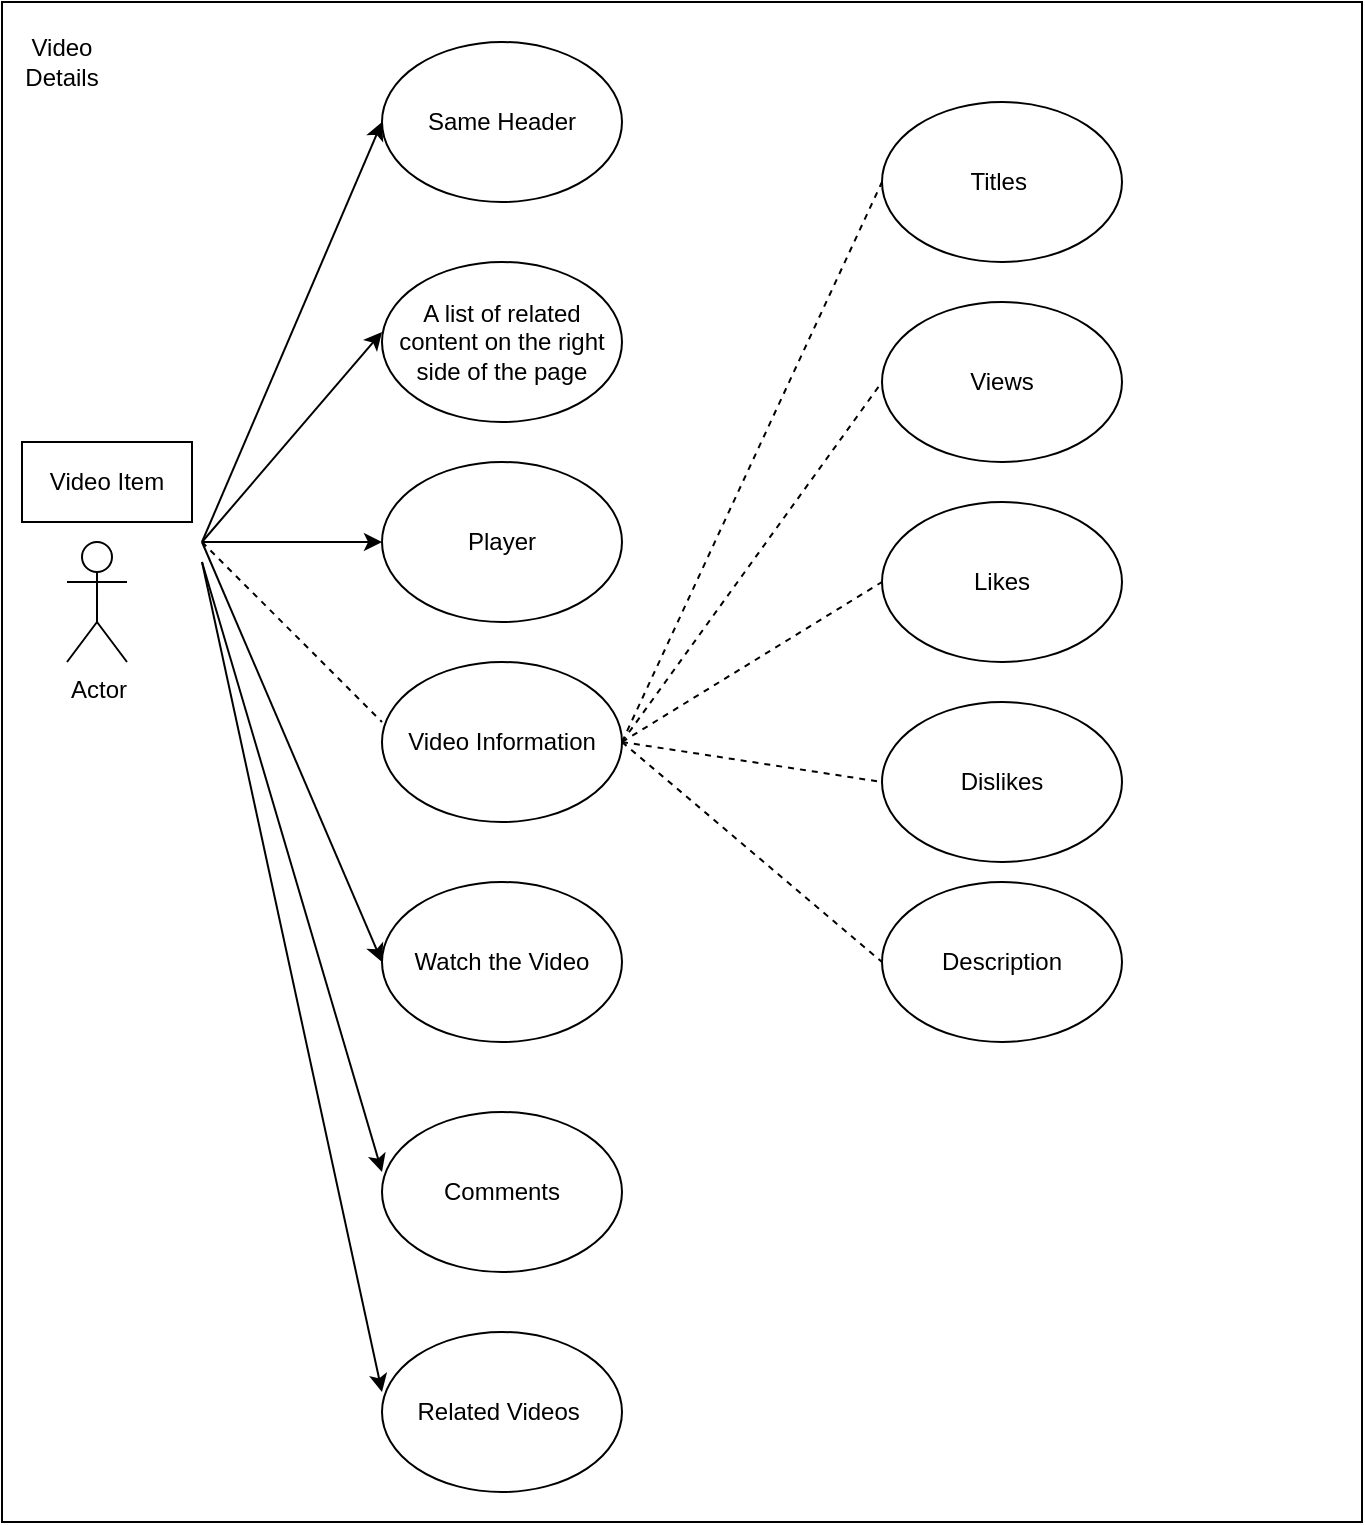 <mxfile version="13.5.7" type="github">
  <diagram id="XvZLFA-KXbg1hIquNyjK" name="Page-1">
    <mxGraphModel dx="946" dy="556" grid="1" gridSize="10" guides="1" tooltips="1" connect="1" arrows="1" fold="1" page="1" pageScale="1" pageWidth="827" pageHeight="1169" math="0" shadow="0">
      <root>
        <mxCell id="0" />
        <mxCell id="1" parent="0" />
        <mxCell id="GZDgc1eLNB112_vQ-_qH-18" value="" style="rounded=0;whiteSpace=wrap;html=1;" parent="1" vertex="1">
          <mxGeometry x="280" y="30" width="680" height="760" as="geometry" />
        </mxCell>
        <mxCell id="agJqI3_dGWG6YFOcP7a3-2" value="Video Information" style="ellipse;whiteSpace=wrap;html=1;" parent="1" vertex="1">
          <mxGeometry x="470" y="360" width="120" height="80" as="geometry" />
        </mxCell>
        <mxCell id="agJqI3_dGWG6YFOcP7a3-3" value="Player" style="ellipse;whiteSpace=wrap;html=1;" parent="1" vertex="1">
          <mxGeometry x="470" y="260" width="120" height="80" as="geometry" />
        </mxCell>
        <mxCell id="agJqI3_dGWG6YFOcP7a3-4" value="A list of related content on the right side of the page" style="ellipse;whiteSpace=wrap;html=1;" parent="1" vertex="1">
          <mxGeometry x="470" y="160" width="120" height="80" as="geometry" />
        </mxCell>
        <mxCell id="agJqI3_dGWG6YFOcP7a3-5" value="Same Header" style="ellipse;whiteSpace=wrap;html=1;" parent="1" vertex="1">
          <mxGeometry x="470" y="50" width="120" height="80" as="geometry" />
        </mxCell>
        <mxCell id="agJqI3_dGWG6YFOcP7a3-6" value="Titles&amp;nbsp;" style="ellipse;whiteSpace=wrap;html=1;" parent="1" vertex="1">
          <mxGeometry x="720" y="80" width="120" height="80" as="geometry" />
        </mxCell>
        <mxCell id="agJqI3_dGWG6YFOcP7a3-7" value="Views" style="ellipse;whiteSpace=wrap;html=1;" parent="1" vertex="1">
          <mxGeometry x="720" y="180" width="120" height="80" as="geometry" />
        </mxCell>
        <mxCell id="agJqI3_dGWG6YFOcP7a3-8" value="Description" style="ellipse;whiteSpace=wrap;html=1;" parent="1" vertex="1">
          <mxGeometry x="720" y="470" width="120" height="80" as="geometry" />
        </mxCell>
        <mxCell id="agJqI3_dGWG6YFOcP7a3-9" value="Dislikes" style="ellipse;whiteSpace=wrap;html=1;" parent="1" vertex="1">
          <mxGeometry x="720" y="380" width="120" height="80" as="geometry" />
        </mxCell>
        <mxCell id="agJqI3_dGWG6YFOcP7a3-10" value="Likes" style="ellipse;whiteSpace=wrap;html=1;" parent="1" vertex="1">
          <mxGeometry x="720" y="280" width="120" height="80" as="geometry" />
        </mxCell>
        <mxCell id="agJqI3_dGWG6YFOcP7a3-17" value="Watch the Video" style="ellipse;whiteSpace=wrap;html=1;" parent="1" vertex="1">
          <mxGeometry x="470" y="470" width="120" height="80" as="geometry" />
        </mxCell>
        <mxCell id="agJqI3_dGWG6YFOcP7a3-18" value="Comments" style="ellipse;whiteSpace=wrap;html=1;" parent="1" vertex="1">
          <mxGeometry x="470" y="585" width="120" height="80" as="geometry" />
        </mxCell>
        <mxCell id="agJqI3_dGWG6YFOcP7a3-19" value="Related Videos&amp;nbsp;" style="ellipse;whiteSpace=wrap;html=1;" parent="1" vertex="1">
          <mxGeometry x="470" y="695" width="120" height="80" as="geometry" />
        </mxCell>
        <mxCell id="agJqI3_dGWG6YFOcP7a3-23" value="" style="endArrow=classic;html=1;exitX=1;exitY=0.5;exitDx=0;exitDy=0;" parent="1" edge="1">
          <mxGeometry width="50" height="50" relative="1" as="geometry">
            <mxPoint x="380" y="300" as="sourcePoint" />
            <mxPoint x="470" y="90" as="targetPoint" />
          </mxGeometry>
        </mxCell>
        <mxCell id="agJqI3_dGWG6YFOcP7a3-26" value="" style="endArrow=classic;html=1;exitX=1;exitY=0.5;exitDx=0;exitDy=0;" parent="1" edge="1">
          <mxGeometry width="50" height="50" relative="1" as="geometry">
            <mxPoint x="380" y="300" as="sourcePoint" />
            <mxPoint x="470" y="300" as="targetPoint" />
          </mxGeometry>
        </mxCell>
        <mxCell id="agJqI3_dGWG6YFOcP7a3-27" value="" style="endArrow=classic;html=1;" parent="1" edge="1">
          <mxGeometry width="50" height="50" relative="1" as="geometry">
            <mxPoint x="380" y="300" as="sourcePoint" />
            <mxPoint x="470" y="195" as="targetPoint" />
          </mxGeometry>
        </mxCell>
        <mxCell id="agJqI3_dGWG6YFOcP7a3-31" value="Actor" style="shape=umlActor;verticalLabelPosition=bottom;verticalAlign=top;html=1;outlineConnect=0;" parent="1" vertex="1">
          <mxGeometry x="312.5" y="300" width="30" height="60" as="geometry" />
        </mxCell>
        <mxCell id="agJqI3_dGWG6YFOcP7a3-32" value="Video Item" style="rounded=0;whiteSpace=wrap;html=1;" parent="1" vertex="1">
          <mxGeometry x="290" y="250" width="85" height="40" as="geometry" />
        </mxCell>
        <mxCell id="GZDgc1eLNB112_vQ-_qH-6" value="" style="endArrow=none;dashed=1;html=1;" parent="1" edge="1">
          <mxGeometry width="50" height="50" relative="1" as="geometry">
            <mxPoint x="590" y="400" as="sourcePoint" />
            <mxPoint x="720" y="120" as="targetPoint" />
          </mxGeometry>
        </mxCell>
        <mxCell id="GZDgc1eLNB112_vQ-_qH-7" value="" style="endArrow=none;dashed=1;html=1;" parent="1" edge="1">
          <mxGeometry width="50" height="50" relative="1" as="geometry">
            <mxPoint x="590" y="400" as="sourcePoint" />
            <mxPoint x="720" y="220" as="targetPoint" />
          </mxGeometry>
        </mxCell>
        <mxCell id="GZDgc1eLNB112_vQ-_qH-8" value="" style="endArrow=none;dashed=1;html=1;" parent="1" edge="1">
          <mxGeometry width="50" height="50" relative="1" as="geometry">
            <mxPoint x="590" y="400" as="sourcePoint" />
            <mxPoint x="720" y="320" as="targetPoint" />
          </mxGeometry>
        </mxCell>
        <mxCell id="GZDgc1eLNB112_vQ-_qH-9" value="" style="endArrow=none;dashed=1;html=1;" parent="1" edge="1">
          <mxGeometry width="50" height="50" relative="1" as="geometry">
            <mxPoint x="590" y="400" as="sourcePoint" />
            <mxPoint x="720" y="420" as="targetPoint" />
          </mxGeometry>
        </mxCell>
        <mxCell id="GZDgc1eLNB112_vQ-_qH-10" value="" style="endArrow=none;dashed=1;html=1;" parent="1" edge="1">
          <mxGeometry width="50" height="50" relative="1" as="geometry">
            <mxPoint x="590" y="400" as="sourcePoint" />
            <mxPoint x="720" y="510" as="targetPoint" />
          </mxGeometry>
        </mxCell>
        <mxCell id="GZDgc1eLNB112_vQ-_qH-11" value="" style="endArrow=classic;html=1;" parent="1" edge="1">
          <mxGeometry width="50" height="50" relative="1" as="geometry">
            <mxPoint x="380" y="310" as="sourcePoint" />
            <mxPoint x="470" y="725" as="targetPoint" />
          </mxGeometry>
        </mxCell>
        <mxCell id="GZDgc1eLNB112_vQ-_qH-12" value="" style="endArrow=classic;html=1;" parent="1" edge="1">
          <mxGeometry width="50" height="50" relative="1" as="geometry">
            <mxPoint x="380" y="310" as="sourcePoint" />
            <mxPoint x="470" y="615" as="targetPoint" />
          </mxGeometry>
        </mxCell>
        <mxCell id="GZDgc1eLNB112_vQ-_qH-13" value="" style="endArrow=classic;html=1;exitX=1;exitY=0.5;exitDx=0;exitDy=0;" parent="1" edge="1">
          <mxGeometry width="50" height="50" relative="1" as="geometry">
            <mxPoint x="380" y="300" as="sourcePoint" />
            <mxPoint x="470" y="510" as="targetPoint" />
          </mxGeometry>
        </mxCell>
        <mxCell id="GZDgc1eLNB112_vQ-_qH-17" value="" style="endArrow=none;dashed=1;html=1;" parent="1" edge="1">
          <mxGeometry width="50" height="50" relative="1" as="geometry">
            <mxPoint x="380" y="300" as="sourcePoint" />
            <mxPoint x="470" y="390" as="targetPoint" />
          </mxGeometry>
        </mxCell>
        <mxCell id="GZDgc1eLNB112_vQ-_qH-19" value="Video Details" style="text;html=1;strokeColor=none;fillColor=none;align=center;verticalAlign=middle;whiteSpace=wrap;rounded=0;" parent="1" vertex="1">
          <mxGeometry x="290" y="50" width="40" height="20" as="geometry" />
        </mxCell>
      </root>
    </mxGraphModel>
  </diagram>
</mxfile>
